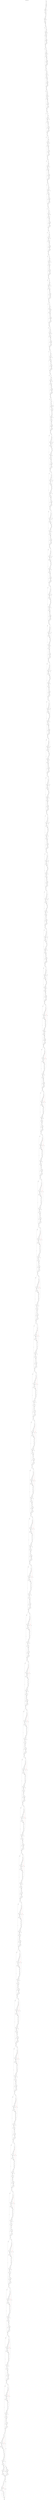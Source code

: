 digraph finite_state_machine {
    label = "mozjpeg.wasm - function 207"
    labelloc =  t
    labelfontsize = 16
    labelfontcolor = black
    labelfontname = "Helvetica"
    node [shape = doublecircle]; 0 E ;
    node [shape = circle];
    0 -> 1[label="block"];
    1 -> 2[label="block"];
    2 -> 3[label="if"];
    2 -> 5[label="else"];
    3 -> 6[label="br"];
    5 -> 6[label="end"];
    6 -> 7[label="~br_if"];
    6 -> 12[label="br_if"];
    7 -> 8[label="if"];
    7 -> 9[label="else"];
    8 -> 10[label="end"];
    9 -> 10[label="end"];
    10 -> 11[label="~br_if"];
    10 -> 12[label="br_if"];
    11 -> 12[label="end"];
    12 -> 13[label="block"];
    13 -> 14[label="~br_if"];
    13 -> 21[label="br_if"];
    14 -> 15[label="if"];
    14 -> 16[label="else"];
    15 -> 17[label="end"];
    16 -> 17[label="end"];
    17 -> 18[label="if"];
    17 -> 20[label="else"];
    18 -> 21[label="br"];
    20 -> 21[label="end"];
    21 -> 22[label="block"];
    22 -> 23[label="if"];
    22 -> 25[label="else"];
    23 -> 42[label="br"];
    25 -> 26[label="block"];
    26 -> 27[label="~br_if"];
    26 -> 34[label="br_if"];
    27 -> 28[label="if"];
    27 -> 29[label="else"];
    28 -> 30[label="end"];
    29 -> 30[label="end"];
    30 -> 31[label="if"];
    30 -> 33[label="else"];
    31 -> 34[label="br"];
    33 -> 34[label="end"];
    34 -> 35[label="~br_if"];
    34 -> 42[label="br_if"];
    35 -> 36[label="if"];
    35 -> 37[label="else"];
    36 -> 38[label="end"];
    37 -> 38[label="end"];
    38 -> 39[label="if"];
    38 -> 41[label="else"];
    39 -> 42[label="br"];
    41 -> 42[label="end"];
    42 -> 43[label="block"];
    43 -> 44[label="if"];
    43 -> 46[label="else"];
    44 -> 63[label="br"];
    46 -> 47[label="block"];
    47 -> 48[label="~br_if"];
    47 -> 55[label="br_if"];
    48 -> 49[label="if"];
    48 -> 50[label="else"];
    49 -> 51[label="end"];
    50 -> 51[label="end"];
    51 -> 52[label="if"];
    51 -> 54[label="else"];
    52 -> 55[label="br"];
    54 -> 55[label="end"];
    55 -> 56[label="~br_if"];
    55 -> 63[label="br_if"];
    56 -> 57[label="if"];
    56 -> 58[label="else"];
    57 -> 59[label="end"];
    58 -> 59[label="end"];
    59 -> 60[label="if"];
    59 -> 62[label="else"];
    60 -> 63[label="br"];
    62 -> 63[label="end"];
    63 -> 64[label="block"];
    64 -> 65[label="if"];
    64 -> 67[label="else"];
    65 -> 84[label="br"];
    67 -> 68[label="block"];
    68 -> 69[label="~br_if"];
    68 -> 76[label="br_if"];
    69 -> 70[label="if"];
    69 -> 71[label="else"];
    70 -> 72[label="end"];
    71 -> 72[label="end"];
    72 -> 73[label="if"];
    72 -> 75[label="else"];
    73 -> 76[label="br"];
    75 -> 76[label="end"];
    76 -> 77[label="~br_if"];
    76 -> 84[label="br_if"];
    77 -> 78[label="if"];
    77 -> 79[label="else"];
    78 -> 80[label="end"];
    79 -> 80[label="end"];
    80 -> 81[label="if"];
    80 -> 83[label="else"];
    81 -> 84[label="br"];
    83 -> 84[label="end"];
    84 -> 85[label="block"];
    85 -> 86[label="if"];
    85 -> 88[label="else"];
    86 -> 105[label="br"];
    88 -> 89[label="block"];
    89 -> 90[label="~br_if"];
    89 -> 97[label="br_if"];
    90 -> 91[label="if"];
    90 -> 92[label="else"];
    91 -> 93[label="end"];
    92 -> 93[label="end"];
    93 -> 94[label="if"];
    93 -> 96[label="else"];
    94 -> 97[label="br"];
    96 -> 97[label="end"];
    97 -> 98[label="~br_if"];
    97 -> 105[label="br_if"];
    98 -> 99[label="if"];
    98 -> 100[label="else"];
    99 -> 101[label="end"];
    100 -> 101[label="end"];
    101 -> 102[label="if"];
    101 -> 104[label="else"];
    102 -> 105[label="br"];
    104 -> 105[label="end"];
    105 -> 106[label="block"];
    106 -> 107[label="if"];
    106 -> 109[label="else"];
    107 -> 126[label="br"];
    109 -> 110[label="block"];
    110 -> 111[label="~br_if"];
    110 -> 118[label="br_if"];
    111 -> 112[label="if"];
    111 -> 113[label="else"];
    112 -> 114[label="end"];
    113 -> 114[label="end"];
    114 -> 115[label="if"];
    114 -> 117[label="else"];
    115 -> 118[label="br"];
    117 -> 118[label="end"];
    118 -> 119[label="~br_if"];
    118 -> 126[label="br_if"];
    119 -> 120[label="if"];
    119 -> 121[label="else"];
    120 -> 122[label="end"];
    121 -> 122[label="end"];
    122 -> 123[label="if"];
    122 -> 125[label="else"];
    123 -> 126[label="br"];
    125 -> 126[label="end"];
    126 -> 127[label="block"];
    127 -> 128[label="if"];
    127 -> 130[label="else"];
    128 -> 147[label="br"];
    130 -> 131[label="block"];
    131 -> 132[label="~br_if"];
    131 -> 139[label="br_if"];
    132 -> 133[label="if"];
    132 -> 134[label="else"];
    133 -> 135[label="end"];
    134 -> 135[label="end"];
    135 -> 136[label="if"];
    135 -> 138[label="else"];
    136 -> 139[label="br"];
    138 -> 139[label="end"];
    139 -> 140[label="~br_if"];
    139 -> 147[label="br_if"];
    140 -> 141[label="if"];
    140 -> 142[label="else"];
    141 -> 143[label="end"];
    142 -> 143[label="end"];
    143 -> 144[label="if"];
    143 -> 146[label="else"];
    144 -> 147[label="br"];
    146 -> 147[label="end"];
    147 -> 148[label="block"];
    148 -> 149[label="if"];
    148 -> 151[label="else"];
    149 -> 168[label="br"];
    151 -> 152[label="block"];
    152 -> 153[label="~br_if"];
    152 -> 160[label="br_if"];
    153 -> 154[label="if"];
    153 -> 155[label="else"];
    154 -> 156[label="end"];
    155 -> 156[label="end"];
    156 -> 157[label="if"];
    156 -> 159[label="else"];
    157 -> 160[label="br"];
    159 -> 160[label="end"];
    160 -> 161[label="~br_if"];
    160 -> 168[label="br_if"];
    161 -> 162[label="if"];
    161 -> 163[label="else"];
    162 -> 164[label="end"];
    163 -> 164[label="end"];
    164 -> 165[label="if"];
    164 -> 167[label="else"];
    165 -> 168[label="br"];
    167 -> 168[label="end"];
    168 -> 169[label="block"];
    169 -> 170[label="if"];
    169 -> 172[label="else"];
    170 -> 189[label="br"];
    172 -> 173[label="block"];
    173 -> 174[label="~br_if"];
    173 -> 181[label="br_if"];
    174 -> 175[label="if"];
    174 -> 176[label="else"];
    175 -> 177[label="end"];
    176 -> 177[label="end"];
    177 -> 178[label="if"];
    177 -> 180[label="else"];
    178 -> 181[label="br"];
    180 -> 181[label="end"];
    181 -> 182[label="~br_if"];
    181 -> 189[label="br_if"];
    182 -> 183[label="if"];
    182 -> 184[label="else"];
    183 -> 185[label="end"];
    184 -> 185[label="end"];
    185 -> 186[label="if"];
    185 -> 188[label="else"];
    186 -> 189[label="br"];
    188 -> 189[label="end"];
    189 -> 190[label="block"];
    190 -> 191[label="if"];
    190 -> 193[label="else"];
    191 -> 210[label="br"];
    193 -> 194[label="block"];
    194 -> 195[label="~br_if"];
    194 -> 202[label="br_if"];
    195 -> 196[label="if"];
    195 -> 197[label="else"];
    196 -> 198[label="end"];
    197 -> 198[label="end"];
    198 -> 199[label="if"];
    198 -> 201[label="else"];
    199 -> 202[label="br"];
    201 -> 202[label="end"];
    202 -> 203[label="~br_if"];
    202 -> 210[label="br_if"];
    203 -> 204[label="if"];
    203 -> 205[label="else"];
    204 -> 206[label="end"];
    205 -> 206[label="end"];
    206 -> 207[label="if"];
    206 -> 209[label="else"];
    207 -> 210[label="br"];
    209 -> 210[label="end"];
    210 -> 211[label="block"];
    211 -> 212[label="if"];
    211 -> 214[label="else"];
    212 -> 231[label="br"];
    214 -> 215[label="block"];
    215 -> 216[label="~br_if"];
    215 -> 223[label="br_if"];
    216 -> 217[label="if"];
    216 -> 218[label="else"];
    217 -> 219[label="end"];
    218 -> 219[label="end"];
    219 -> 220[label="if"];
    219 -> 222[label="else"];
    220 -> 223[label="br"];
    222 -> 223[label="end"];
    223 -> 224[label="~br_if"];
    223 -> 231[label="br_if"];
    224 -> 225[label="if"];
    224 -> 226[label="else"];
    225 -> 227[label="end"];
    226 -> 227[label="end"];
    227 -> 228[label="if"];
    227 -> 230[label="else"];
    228 -> 231[label="br"];
    230 -> 231[label="end"];
    231 -> 232[label="block"];
    232 -> 233[label="if"];
    232 -> 235[label="else"];
    233 -> 252[label="br"];
    235 -> 236[label="block"];
    236 -> 237[label="~br_if"];
    236 -> 244[label="br_if"];
    237 -> 238[label="if"];
    237 -> 239[label="else"];
    238 -> 240[label="end"];
    239 -> 240[label="end"];
    240 -> 241[label="if"];
    240 -> 243[label="else"];
    241 -> 244[label="br"];
    243 -> 244[label="end"];
    244 -> 245[label="~br_if"];
    244 -> 252[label="br_if"];
    245 -> 246[label="if"];
    245 -> 247[label="else"];
    246 -> 248[label="end"];
    247 -> 248[label="end"];
    248 -> 249[label="if"];
    248 -> 251[label="else"];
    249 -> 252[label="br"];
    251 -> 252[label="end"];
    252 -> 253[label="block"];
    253 -> 254[label="if"];
    253 -> 256[label="else"];
    254 -> 273[label="br"];
    256 -> 257[label="block"];
    257 -> 258[label="~br_if"];
    257 -> 265[label="br_if"];
    258 -> 259[label="if"];
    258 -> 260[label="else"];
    259 -> 261[label="end"];
    260 -> 261[label="end"];
    261 -> 262[label="if"];
    261 -> 264[label="else"];
    262 -> 265[label="br"];
    264 -> 265[label="end"];
    265 -> 266[label="~br_if"];
    265 -> 273[label="br_if"];
    266 -> 267[label="if"];
    266 -> 268[label="else"];
    267 -> 269[label="end"];
    268 -> 269[label="end"];
    269 -> 270[label="if"];
    269 -> 272[label="else"];
    270 -> 273[label="br"];
    272 -> 273[label="end"];
    273 -> 274[label="block"];
    274 -> 275[label="if"];
    274 -> 277[label="else"];
    275 -> 294[label="br"];
    277 -> 278[label="block"];
    278 -> 279[label="~br_if"];
    278 -> 286[label="br_if"];
    279 -> 280[label="if"];
    279 -> 281[label="else"];
    280 -> 282[label="end"];
    281 -> 282[label="end"];
    282 -> 283[label="if"];
    282 -> 285[label="else"];
    283 -> 286[label="br"];
    285 -> 286[label="end"];
    286 -> 287[label="~br_if"];
    286 -> 294[label="br_if"];
    287 -> 288[label="if"];
    287 -> 289[label="else"];
    288 -> 290[label="end"];
    289 -> 290[label="end"];
    290 -> 291[label="if"];
    290 -> 293[label="else"];
    291 -> 294[label="br"];
    293 -> 294[label="end"];
    294 -> 295[label="block"];
    295 -> 296[label="if"];
    295 -> 298[label="else"];
    296 -> 315[label="br"];
    298 -> 299[label="block"];
    299 -> 300[label="~br_if"];
    299 -> 307[label="br_if"];
    300 -> 301[label="if"];
    300 -> 302[label="else"];
    301 -> 303[label="end"];
    302 -> 303[label="end"];
    303 -> 304[label="if"];
    303 -> 306[label="else"];
    304 -> 307[label="br"];
    306 -> 307[label="end"];
    307 -> 308[label="~br_if"];
    307 -> 315[label="br_if"];
    308 -> 309[label="if"];
    308 -> 310[label="else"];
    309 -> 311[label="end"];
    310 -> 311[label="end"];
    311 -> 312[label="if"];
    311 -> 314[label="else"];
    312 -> 315[label="br"];
    314 -> 315[label="end"];
    315 -> 316[label="block"];
    316 -> 317[label="if"];
    316 -> 319[label="else"];
    317 -> 336[label="br"];
    319 -> 320[label="block"];
    320 -> 321[label="~br_if"];
    320 -> 328[label="br_if"];
    321 -> 322[label="if"];
    321 -> 323[label="else"];
    322 -> 324[label="end"];
    323 -> 324[label="end"];
    324 -> 325[label="if"];
    324 -> 327[label="else"];
    325 -> 328[label="br"];
    327 -> 328[label="end"];
    328 -> 329[label="~br_if"];
    328 -> 336[label="br_if"];
    329 -> 330[label="if"];
    329 -> 331[label="else"];
    330 -> 332[label="end"];
    331 -> 332[label="end"];
    332 -> 333[label="if"];
    332 -> 335[label="else"];
    333 -> 336[label="br"];
    335 -> 336[label="end"];
    336 -> 337[label="block"];
    337 -> 338[label="if"];
    337 -> 340[label="else"];
    338 -> 357[label="br"];
    340 -> 341[label="block"];
    341 -> 342[label="~br_if"];
    341 -> 349[label="br_if"];
    342 -> 343[label="if"];
    342 -> 344[label="else"];
    343 -> 345[label="end"];
    344 -> 345[label="end"];
    345 -> 346[label="if"];
    345 -> 348[label="else"];
    346 -> 349[label="br"];
    348 -> 349[label="end"];
    349 -> 350[label="~br_if"];
    349 -> 357[label="br_if"];
    350 -> 351[label="if"];
    350 -> 352[label="else"];
    351 -> 353[label="end"];
    352 -> 353[label="end"];
    353 -> 354[label="if"];
    353 -> 356[label="else"];
    354 -> 357[label="br"];
    356 -> 357[label="end"];
    357 -> 358[label="block"];
    358 -> 359[label="if"];
    358 -> 361[label="else"];
    359 -> 388[label="br"];
    361 -> 362[label="block"];
    362 -> 363[label="~br_if"];
    362 -> 371[label="br_if"];
    363 -> 364[label="~br_if"];
    363 -> 371[label="br_if"];
    364 -> 365[label="if"];
    364 -> 366[label="else"];
    365 -> 367[label="end"];
    366 -> 367[label="end"];
    367 -> 368[label="if"];
    367 -> 370[label="else"];
    368 -> 371[label="br"];
    370 -> 371[label="end"];
    371 -> 372[label="block"];
    372 -> 373[label="~br_if"];
    372 -> 380[label="br_if"];
    373 -> 374[label="if"];
    373 -> 375[label="else"];
    374 -> 376[label="end"];
    375 -> 376[label="end"];
    376 -> 377[label="if"];
    376 -> 379[label="else"];
    377 -> 380[label="br"];
    379 -> 380[label="end"];
    380 -> 381[label="~br_if"];
    380 -> 388[label="br_if"];
    381 -> 382[label="if"];
    381 -> 383[label="else"];
    382 -> 384[label="end"];
    383 -> 384[label="end"];
    384 -> 385[label="if"];
    384 -> 387[label="else"];
    385 -> 388[label="br"];
    387 -> 388[label="end"];
    388 -> 389[label="block"];
    389 -> 390[label="if"];
    389 -> 392[label="else"];
    390 -> 420[label="br"];
    392 -> 393[label="if"];
    392 -> 403[label="else"];
    393 -> 394[label="block"];
    394 -> 395[label="~br_if"];
    394 -> 402[label="br_if"];
    395 -> 396[label="if"];
    395 -> 397[label="else"];
    396 -> 398[label="end"];
    397 -> 398[label="end"];
    398 -> 399[label="if"];
    398 -> 401[label="else"];
    399 -> 402[label="br"];
    401 -> 402[label="end"];
    402 -> 403[label="end"];
    403 -> 404[label="block"];
    404 -> 405[label="~br_if"];
    404 -> 412[label="br_if"];
    405 -> 406[label="if"];
    405 -> 407[label="else"];
    406 -> 408[label="end"];
    407 -> 408[label="end"];
    408 -> 409[label="if"];
    408 -> 411[label="else"];
    409 -> 412[label="br"];
    411 -> 412[label="end"];
    412 -> 413[label="~br_if"];
    412 -> 420[label="br_if"];
    413 -> 414[label="if"];
    413 -> 415[label="else"];
    414 -> 416[label="end"];
    415 -> 416[label="end"];
    416 -> 417[label="if"];
    416 -> 419[label="else"];
    417 -> 420[label="br"];
    419 -> 420[label="end"];
    420 -> 421[label="block"];
    421 -> 422[label="if"];
    421 -> 424[label="else"];
    422 -> 452[label="br"];
    424 -> 425[label="if"];
    424 -> 435[label="else"];
    425 -> 426[label="block"];
    426 -> 427[label="~br_if"];
    426 -> 434[label="br_if"];
    427 -> 428[label="if"];
    427 -> 429[label="else"];
    428 -> 430[label="end"];
    429 -> 430[label="end"];
    430 -> 431[label="if"];
    430 -> 433[label="else"];
    431 -> 434[label="br"];
    433 -> 434[label="end"];
    434 -> 435[label="end"];
    435 -> 436[label="block"];
    436 -> 437[label="~br_if"];
    436 -> 444[label="br_if"];
    437 -> 438[label="if"];
    437 -> 439[label="else"];
    438 -> 440[label="end"];
    439 -> 440[label="end"];
    440 -> 441[label="if"];
    440 -> 443[label="else"];
    441 -> 444[label="br"];
    443 -> 444[label="end"];
    444 -> 445[label="~br_if"];
    444 -> 452[label="br_if"];
    445 -> 446[label="if"];
    445 -> 447[label="else"];
    446 -> 448[label="end"];
    447 -> 448[label="end"];
    448 -> 449[label="if"];
    448 -> 451[label="else"];
    449 -> 452[label="br"];
    451 -> 452[label="end"];
    452 -> 453[label="block"];
    453 -> 454[label="if"];
    453 -> 456[label="else"];
    454 -> 484[label="br"];
    456 -> 457[label="if"];
    456 -> 467[label="else"];
    457 -> 458[label="block"];
    458 -> 459[label="~br_if"];
    458 -> 466[label="br_if"];
    459 -> 460[label="if"];
    459 -> 461[label="else"];
    460 -> 462[label="end"];
    461 -> 462[label="end"];
    462 -> 463[label="if"];
    462 -> 465[label="else"];
    463 -> 466[label="br"];
    465 -> 466[label="end"];
    466 -> 467[label="end"];
    467 -> 468[label="block"];
    468 -> 469[label="~br_if"];
    468 -> 476[label="br_if"];
    469 -> 470[label="if"];
    469 -> 471[label="else"];
    470 -> 472[label="end"];
    471 -> 472[label="end"];
    472 -> 473[label="if"];
    472 -> 475[label="else"];
    473 -> 476[label="br"];
    475 -> 476[label="end"];
    476 -> 477[label="~br_if"];
    476 -> 484[label="br_if"];
    477 -> 478[label="if"];
    477 -> 479[label="else"];
    478 -> 480[label="end"];
    479 -> 480[label="end"];
    480 -> 481[label="if"];
    480 -> 483[label="else"];
    481 -> 484[label="br"];
    483 -> 484[label="end"];
    484 -> 485[label="block"];
    485 -> 486[label="if"];
    485 -> 488[label="else"];
    486 -> 516[label="br"];
    488 -> 489[label="if"];
    488 -> 499[label="else"];
    489 -> 490[label="block"];
    490 -> 491[label="~br_if"];
    490 -> 498[label="br_if"];
    491 -> 492[label="if"];
    491 -> 493[label="else"];
    492 -> 494[label="end"];
    493 -> 494[label="end"];
    494 -> 495[label="if"];
    494 -> 497[label="else"];
    495 -> 498[label="br"];
    497 -> 498[label="end"];
    498 -> 499[label="end"];
    499 -> 500[label="block"];
    500 -> 501[label="~br_if"];
    500 -> 508[label="br_if"];
    501 -> 502[label="if"];
    501 -> 503[label="else"];
    502 -> 504[label="end"];
    503 -> 504[label="end"];
    504 -> 505[label="if"];
    504 -> 507[label="else"];
    505 -> 508[label="br"];
    507 -> 508[label="end"];
    508 -> 509[label="~br_if"];
    508 -> 516[label="br_if"];
    509 -> 510[label="if"];
    509 -> 511[label="else"];
    510 -> 512[label="end"];
    511 -> 512[label="end"];
    512 -> 513[label="if"];
    512 -> 515[label="else"];
    513 -> 516[label="br"];
    515 -> 516[label="end"];
    516 -> 517[label="block"];
    517 -> 518[label="if"];
    517 -> 520[label="else"];
    518 -> 548[label="br"];
    520 -> 521[label="if"];
    520 -> 531[label="else"];
    521 -> 522[label="block"];
    522 -> 523[label="~br_if"];
    522 -> 530[label="br_if"];
    523 -> 524[label="if"];
    523 -> 525[label="else"];
    524 -> 526[label="end"];
    525 -> 526[label="end"];
    526 -> 527[label="if"];
    526 -> 529[label="else"];
    527 -> 530[label="br"];
    529 -> 530[label="end"];
    530 -> 531[label="end"];
    531 -> 532[label="block"];
    532 -> 533[label="~br_if"];
    532 -> 540[label="br_if"];
    533 -> 534[label="if"];
    533 -> 535[label="else"];
    534 -> 536[label="end"];
    535 -> 536[label="end"];
    536 -> 537[label="if"];
    536 -> 539[label="else"];
    537 -> 540[label="br"];
    539 -> 540[label="end"];
    540 -> 541[label="~br_if"];
    540 -> 548[label="br_if"];
    541 -> 542[label="if"];
    541 -> 543[label="else"];
    542 -> 544[label="end"];
    543 -> 544[label="end"];
    544 -> 545[label="if"];
    544 -> 547[label="else"];
    545 -> 548[label="br"];
    547 -> 548[label="end"];
    548 -> 549[label="block"];
    549 -> 550[label="if"];
    549 -> 552[label="else"];
    550 -> 580[label="br"];
    552 -> 553[label="if"];
    552 -> 563[label="else"];
    553 -> 554[label="block"];
    554 -> 555[label="~br_if"];
    554 -> 562[label="br_if"];
    555 -> 556[label="if"];
    555 -> 557[label="else"];
    556 -> 558[label="end"];
    557 -> 558[label="end"];
    558 -> 559[label="if"];
    558 -> 561[label="else"];
    559 -> 562[label="br"];
    561 -> 562[label="end"];
    562 -> 563[label="end"];
    563 -> 564[label="block"];
    564 -> 565[label="~br_if"];
    564 -> 572[label="br_if"];
    565 -> 566[label="if"];
    565 -> 567[label="else"];
    566 -> 568[label="end"];
    567 -> 568[label="end"];
    568 -> 569[label="if"];
    568 -> 571[label="else"];
    569 -> 572[label="br"];
    571 -> 572[label="end"];
    572 -> 573[label="~br_if"];
    572 -> 580[label="br_if"];
    573 -> 574[label="if"];
    573 -> 575[label="else"];
    574 -> 576[label="end"];
    575 -> 576[label="end"];
    576 -> 577[label="if"];
    576 -> 579[label="else"];
    577 -> 580[label="br"];
    579 -> 580[label="end"];
    580 -> 581[label="block"];
    581 -> 582[label="if"];
    581 -> 584[label="else"];
    582 -> 612[label="br"];
    584 -> 585[label="if"];
    584 -> 595[label="else"];
    585 -> 586[label="block"];
    586 -> 587[label="~br_if"];
    586 -> 594[label="br_if"];
    587 -> 588[label="if"];
    587 -> 589[label="else"];
    588 -> 590[label="end"];
    589 -> 590[label="end"];
    590 -> 591[label="if"];
    590 -> 593[label="else"];
    591 -> 594[label="br"];
    593 -> 594[label="end"];
    594 -> 595[label="end"];
    595 -> 596[label="block"];
    596 -> 597[label="~br_if"];
    596 -> 604[label="br_if"];
    597 -> 598[label="if"];
    597 -> 599[label="else"];
    598 -> 600[label="end"];
    599 -> 600[label="end"];
    600 -> 601[label="if"];
    600 -> 603[label="else"];
    601 -> 604[label="br"];
    603 -> 604[label="end"];
    604 -> 605[label="~br_if"];
    604 -> 612[label="br_if"];
    605 -> 606[label="if"];
    605 -> 607[label="else"];
    606 -> 608[label="end"];
    607 -> 608[label="end"];
    608 -> 609[label="if"];
    608 -> 611[label="else"];
    609 -> 612[label="br"];
    611 -> 612[label="end"];
    612 -> 613[label="block"];
    613 -> 614[label="if"];
    613 -> 616[label="else"];
    614 -> 644[label="br"];
    616 -> 617[label="if"];
    616 -> 627[label="else"];
    617 -> 618[label="block"];
    618 -> 619[label="~br_if"];
    618 -> 626[label="br_if"];
    619 -> 620[label="if"];
    619 -> 621[label="else"];
    620 -> 622[label="end"];
    621 -> 622[label="end"];
    622 -> 623[label="if"];
    622 -> 625[label="else"];
    623 -> 626[label="br"];
    625 -> 626[label="end"];
    626 -> 627[label="end"];
    627 -> 628[label="block"];
    628 -> 629[label="~br_if"];
    628 -> 636[label="br_if"];
    629 -> 630[label="if"];
    629 -> 631[label="else"];
    630 -> 632[label="end"];
    631 -> 632[label="end"];
    632 -> 633[label="if"];
    632 -> 635[label="else"];
    633 -> 636[label="br"];
    635 -> 636[label="end"];
    636 -> 637[label="~br_if"];
    636 -> 644[label="br_if"];
    637 -> 638[label="if"];
    637 -> 639[label="else"];
    638 -> 640[label="end"];
    639 -> 640[label="end"];
    640 -> 641[label="if"];
    640 -> 643[label="else"];
    641 -> 644[label="br"];
    643 -> 644[label="end"];
    644 -> 645[label="block"];
    645 -> 646[label="if"];
    645 -> 648[label="else"];
    646 -> 676[label="br"];
    648 -> 649[label="if"];
    648 -> 659[label="else"];
    649 -> 650[label="block"];
    650 -> 651[label="~br_if"];
    650 -> 658[label="br_if"];
    651 -> 652[label="if"];
    651 -> 653[label="else"];
    652 -> 654[label="end"];
    653 -> 654[label="end"];
    654 -> 655[label="if"];
    654 -> 657[label="else"];
    655 -> 658[label="br"];
    657 -> 658[label="end"];
    658 -> 659[label="end"];
    659 -> 660[label="block"];
    660 -> 661[label="~br_if"];
    660 -> 668[label="br_if"];
    661 -> 662[label="if"];
    661 -> 663[label="else"];
    662 -> 664[label="end"];
    663 -> 664[label="end"];
    664 -> 665[label="if"];
    664 -> 667[label="else"];
    665 -> 668[label="br"];
    667 -> 668[label="end"];
    668 -> 669[label="~br_if"];
    668 -> 676[label="br_if"];
    669 -> 670[label="if"];
    669 -> 671[label="else"];
    670 -> 672[label="end"];
    671 -> 672[label="end"];
    672 -> 673[label="if"];
    672 -> 675[label="else"];
    673 -> 676[label="br"];
    675 -> 676[label="end"];
    676 -> 677[label="block"];
    677 -> 678[label="if"];
    677 -> 680[label="else"];
    678 -> 708[label="br"];
    680 -> 681[label="if"];
    680 -> 691[label="else"];
    681 -> 682[label="block"];
    682 -> 683[label="~br_if"];
    682 -> 690[label="br_if"];
    683 -> 684[label="if"];
    683 -> 685[label="else"];
    684 -> 686[label="end"];
    685 -> 686[label="end"];
    686 -> 687[label="if"];
    686 -> 689[label="else"];
    687 -> 690[label="br"];
    689 -> 690[label="end"];
    690 -> 691[label="end"];
    691 -> 692[label="block"];
    692 -> 693[label="~br_if"];
    692 -> 700[label="br_if"];
    693 -> 694[label="if"];
    693 -> 695[label="else"];
    694 -> 696[label="end"];
    695 -> 696[label="end"];
    696 -> 697[label="if"];
    696 -> 699[label="else"];
    697 -> 700[label="br"];
    699 -> 700[label="end"];
    700 -> 701[label="~br_if"];
    700 -> 708[label="br_if"];
    701 -> 702[label="if"];
    701 -> 703[label="else"];
    702 -> 704[label="end"];
    703 -> 704[label="end"];
    704 -> 705[label="if"];
    704 -> 707[label="else"];
    705 -> 708[label="br"];
    707 -> 708[label="end"];
    708 -> 709[label="block"];
    709 -> 710[label="if"];
    709 -> 712[label="else"];
    710 -> 740[label="br"];
    712 -> 713[label="if"];
    712 -> 723[label="else"];
    713 -> 714[label="block"];
    714 -> 715[label="~br_if"];
    714 -> 722[label="br_if"];
    715 -> 716[label="if"];
    715 -> 717[label="else"];
    716 -> 718[label="end"];
    717 -> 718[label="end"];
    718 -> 719[label="if"];
    718 -> 721[label="else"];
    719 -> 722[label="br"];
    721 -> 722[label="end"];
    722 -> 723[label="end"];
    723 -> 724[label="block"];
    724 -> 725[label="~br_if"];
    724 -> 732[label="br_if"];
    725 -> 726[label="if"];
    725 -> 727[label="else"];
    726 -> 728[label="end"];
    727 -> 728[label="end"];
    728 -> 729[label="if"];
    728 -> 731[label="else"];
    729 -> 732[label="br"];
    731 -> 732[label="end"];
    732 -> 733[label="~br_if"];
    732 -> 740[label="br_if"];
    733 -> 734[label="if"];
    733 -> 735[label="else"];
    734 -> 736[label="end"];
    735 -> 736[label="end"];
    736 -> 737[label="if"];
    736 -> 739[label="else"];
    737 -> 740[label="br"];
    739 -> 740[label="end"];
    740 -> 741[label="block"];
    741 -> 742[label="if"];
    741 -> 744[label="else"];
    742 -> 772[label="br"];
    744 -> 745[label="if"];
    744 -> 755[label="else"];
    745 -> 746[label="block"];
    746 -> 747[label="~br_if"];
    746 -> 754[label="br_if"];
    747 -> 748[label="if"];
    747 -> 749[label="else"];
    748 -> 750[label="end"];
    749 -> 750[label="end"];
    750 -> 751[label="if"];
    750 -> 753[label="else"];
    751 -> 754[label="br"];
    753 -> 754[label="end"];
    754 -> 755[label="end"];
    755 -> 756[label="block"];
    756 -> 757[label="~br_if"];
    756 -> 764[label="br_if"];
    757 -> 758[label="if"];
    757 -> 759[label="else"];
    758 -> 760[label="end"];
    759 -> 760[label="end"];
    760 -> 761[label="if"];
    760 -> 763[label="else"];
    761 -> 764[label="br"];
    763 -> 764[label="end"];
    764 -> 765[label="~br_if"];
    764 -> 772[label="br_if"];
    765 -> 766[label="if"];
    765 -> 767[label="else"];
    766 -> 768[label="end"];
    767 -> 768[label="end"];
    768 -> 769[label="if"];
    768 -> 771[label="else"];
    769 -> 772[label="br"];
    771 -> 772[label="end"];
    772 -> 773[label="block"];
    773 -> 774[label="if"];
    773 -> 776[label="else"];
    774 -> 804[label="br"];
    776 -> 777[label="if"];
    776 -> 787[label="else"];
    777 -> 778[label="block"];
    778 -> 779[label="~br_if"];
    778 -> 786[label="br_if"];
    779 -> 780[label="if"];
    779 -> 781[label="else"];
    780 -> 782[label="end"];
    781 -> 782[label="end"];
    782 -> 783[label="if"];
    782 -> 785[label="else"];
    783 -> 786[label="br"];
    785 -> 786[label="end"];
    786 -> 787[label="end"];
    787 -> 788[label="block"];
    788 -> 789[label="~br_if"];
    788 -> 796[label="br_if"];
    789 -> 790[label="if"];
    789 -> 791[label="else"];
    790 -> 792[label="end"];
    791 -> 792[label="end"];
    792 -> 793[label="if"];
    792 -> 795[label="else"];
    793 -> 796[label="br"];
    795 -> 796[label="end"];
    796 -> 797[label="~br_if"];
    796 -> 804[label="br_if"];
    797 -> 798[label="if"];
    797 -> 799[label="else"];
    798 -> 800[label="end"];
    799 -> 800[label="end"];
    800 -> 801[label="if"];
    800 -> 803[label="else"];
    801 -> 804[label="br"];
    803 -> 804[label="end"];
    804 -> 805[label="block"];
    805 -> 806[label="if"];
    805 -> 808[label="else"];
    806 -> 836[label="br"];
    808 -> 809[label="if"];
    808 -> 819[label="else"];
    809 -> 810[label="block"];
    810 -> 811[label="~br_if"];
    810 -> 818[label="br_if"];
    811 -> 812[label="if"];
    811 -> 813[label="else"];
    812 -> 814[label="end"];
    813 -> 814[label="end"];
    814 -> 815[label="if"];
    814 -> 817[label="else"];
    815 -> 818[label="br"];
    817 -> 818[label="end"];
    818 -> 819[label="end"];
    819 -> 820[label="block"];
    820 -> 821[label="~br_if"];
    820 -> 828[label="br_if"];
    821 -> 822[label="if"];
    821 -> 823[label="else"];
    822 -> 824[label="end"];
    823 -> 824[label="end"];
    824 -> 825[label="if"];
    824 -> 827[label="else"];
    825 -> 828[label="br"];
    827 -> 828[label="end"];
    828 -> 829[label="~br_if"];
    828 -> 836[label="br_if"];
    829 -> 830[label="if"];
    829 -> 831[label="else"];
    830 -> 832[label="end"];
    831 -> 832[label="end"];
    832 -> 833[label="if"];
    832 -> 835[label="else"];
    833 -> 836[label="br"];
    835 -> 836[label="end"];
    836 -> 837[label="block"];
    837 -> 838[label="if"];
    837 -> 840[label="else"];
    838 -> 868[label="br"];
    840 -> 841[label="if"];
    840 -> 851[label="else"];
    841 -> 842[label="block"];
    842 -> 843[label="~br_if"];
    842 -> 850[label="br_if"];
    843 -> 844[label="if"];
    843 -> 845[label="else"];
    844 -> 846[label="end"];
    845 -> 846[label="end"];
    846 -> 847[label="if"];
    846 -> 849[label="else"];
    847 -> 850[label="br"];
    849 -> 850[label="end"];
    850 -> 851[label="end"];
    851 -> 852[label="block"];
    852 -> 853[label="~br_if"];
    852 -> 860[label="br_if"];
    853 -> 854[label="if"];
    853 -> 855[label="else"];
    854 -> 856[label="end"];
    855 -> 856[label="end"];
    856 -> 857[label="if"];
    856 -> 859[label="else"];
    857 -> 860[label="br"];
    859 -> 860[label="end"];
    860 -> 861[label="~br_if"];
    860 -> 868[label="br_if"];
    861 -> 862[label="if"];
    861 -> 863[label="else"];
    862 -> 864[label="end"];
    863 -> 864[label="end"];
    864 -> 865[label="if"];
    864 -> 867[label="else"];
    865 -> 868[label="br"];
    867 -> 868[label="end"];
    868 -> 869[label="block"];
    869 -> 870[label="if"];
    869 -> 872[label="else"];
    870 -> 903[label="br"];
    872 -> 873[label="if"];
    872 -> 886[label="else"];
    873 -> 874[label="loop"];
    874 -> 875[label="block"];
    875 -> 876[label="~br_if"];
    875 -> 883[label="br_if"];
    876 -> 877[label="if"];
    876 -> 878[label="else"];
    877 -> 879[label="end"];
    878 -> 879[label="end"];
    879 -> 880[label="if"];
    879 -> 882[label="else"];
    880 -> 883[label="br"];
    882 -> 883[label="end"];
    883 -> 884[label="~br_if"];
    883 -> 874[color="red" fontcolor="red" label="br_if"];
    884 -> 885[label="end"];
    885 -> 886[label="end"];
    886 -> 887[label="block"];
    887 -> 888[label="~br_if"];
    887 -> 895[label="br_if"];
    888 -> 889[label="if"];
    888 -> 890[label="else"];
    889 -> 891[label="end"];
    890 -> 891[label="end"];
    891 -> 892[label="if"];
    891 -> 894[label="else"];
    892 -> 895[label="br"];
    894 -> 895[label="end"];
    895 -> 896[label="~br_if"];
    895 -> 903[label="br_if"];
    896 -> 897[label="if"];
    896 -> 898[label="else"];
    897 -> 899[label="end"];
    898 -> 899[label="end"];
    899 -> 900[label="if"];
    899 -> 902[label="else"];
    900 -> 903[label="br"];
    902 -> 903[label="end"];
    903 -> 904[label="block"];
    904 -> 905[label="if"];
    904 -> 907[label="else"];
    905 -> 938[label="br"];
    907 -> 908[label="if"];
    907 -> 921[label="else"];
    908 -> 909[label="loop"];
    909 -> 910[label="block"];
    910 -> 911[label="~br_if"];
    910 -> 918[label="br_if"];
    911 -> 912[label="if"];
    911 -> 913[label="else"];
    912 -> 914[label="end"];
    913 -> 914[label="end"];
    914 -> 915[label="if"];
    914 -> 917[label="else"];
    915 -> 918[label="br"];
    917 -> 918[label="end"];
    918 -> 919[label="~br_if"];
    918 -> 909[color="red" fontcolor="red" label="br_if"];
    919 -> 920[label="end"];
    920 -> 921[label="end"];
    921 -> 922[label="block"];
    922 -> 923[label="~br_if"];
    922 -> 930[label="br_if"];
    923 -> 924[label="if"];
    923 -> 925[label="else"];
    924 -> 926[label="end"];
    925 -> 926[label="end"];
    926 -> 927[label="if"];
    926 -> 929[label="else"];
    927 -> 930[label="br"];
    929 -> 930[label="end"];
    930 -> 931[label="~br_if"];
    930 -> 938[label="br_if"];
    931 -> 932[label="if"];
    931 -> 933[label="else"];
    932 -> 934[label="end"];
    933 -> 934[label="end"];
    934 -> 935[label="if"];
    934 -> 937[label="else"];
    935 -> 938[label="br"];
    937 -> 938[label="end"];
    938 -> 939[label="block"];
    939 -> 940[label="if"];
    939 -> 942[label="else"];
    940 -> 973[label="br"];
    942 -> 943[label="if"];
    942 -> 956[label="else"];
    943 -> 944[label="loop"];
    944 -> 945[label="block"];
    945 -> 946[label="~br_if"];
    945 -> 953[label="br_if"];
    946 -> 947[label="if"];
    946 -> 948[label="else"];
    947 -> 949[label="end"];
    948 -> 949[label="end"];
    949 -> 950[label="if"];
    949 -> 952[label="else"];
    950 -> 953[label="br"];
    952 -> 953[label="end"];
    953 -> 954[label="~br_if"];
    953 -> 944[color="red" fontcolor="red" label="br_if"];
    954 -> 955[label="end"];
    955 -> 956[label="end"];
    956 -> 957[label="block"];
    957 -> 958[label="~br_if"];
    957 -> 965[label="br_if"];
    958 -> 959[label="if"];
    958 -> 960[label="else"];
    959 -> 961[label="end"];
    960 -> 961[label="end"];
    961 -> 962[label="if"];
    961 -> 964[label="else"];
    962 -> 965[label="br"];
    964 -> 965[label="end"];
    965 -> 966[label="~br_if"];
    965 -> 973[label="br_if"];
    966 -> 967[label="if"];
    966 -> 968[label="else"];
    967 -> 969[label="end"];
    968 -> 969[label="end"];
    969 -> 970[label="if"];
    969 -> 972[label="else"];
    970 -> 973[label="br"];
    972 -> 973[label="end"];
    973 -> 974[label="block"];
    974 -> 975[label="if"];
    974 -> 977[label="else"];
    975 -> 1008[label="br"];
    977 -> 978[label="if"];
    977 -> 991[label="else"];
    978 -> 979[label="loop"];
    979 -> 980[label="block"];
    980 -> 981[label="~br_if"];
    980 -> 988[label="br_if"];
    981 -> 982[label="if"];
    981 -> 983[label="else"];
    982 -> 984[label="end"];
    983 -> 984[label="end"];
    984 -> 985[label="if"];
    984 -> 987[label="else"];
    985 -> 988[label="br"];
    987 -> 988[label="end"];
    988 -> 989[label="~br_if"];
    988 -> 979[color="red" fontcolor="red" label="br_if"];
    989 -> 990[label="end"];
    990 -> 991[label="end"];
    991 -> 992[label="block"];
    992 -> 993[label="~br_if"];
    992 -> 1000[label="br_if"];
    993 -> 994[label="if"];
    993 -> 995[label="else"];
    994 -> 996[label="end"];
    995 -> 996[label="end"];
    996 -> 997[label="if"];
    996 -> 999[label="else"];
    997 -> 1000[label="br"];
    999 -> 1000[label="end"];
    1000 -> 1001[label="~br_if"];
    1000 -> 1008[label="br_if"];
    1001 -> 1002[label="if"];
    1001 -> 1003[label="else"];
    1002 -> 1004[label="end"];
    1003 -> 1004[label="end"];
    1004 -> 1005[label="if"];
    1004 -> 1007[label="else"];
    1005 -> 1008[label="br"];
    1007 -> 1008[label="end"];
    1008 -> 1009[label="block"];
    1009 -> 1010[label="if"];
    1009 -> 1012[label="else"];
    1010 -> 1043[label="br"];
    1012 -> 1013[label="if"];
    1012 -> 1026[label="else"];
    1013 -> 1014[label="loop"];
    1014 -> 1015[label="block"];
    1015 -> 1016[label="~br_if"];
    1015 -> 1023[label="br_if"];
    1016 -> 1017[label="if"];
    1016 -> 1018[label="else"];
    1017 -> 1019[label="end"];
    1018 -> 1019[label="end"];
    1019 -> 1020[label="if"];
    1019 -> 1022[label="else"];
    1020 -> 1023[label="br"];
    1022 -> 1023[label="end"];
    1023 -> 1024[label="~br_if"];
    1023 -> 1014[color="red" fontcolor="red" label="br_if"];
    1024 -> 1025[label="end"];
    1025 -> 1026[label="end"];
    1026 -> 1027[label="block"];
    1027 -> 1028[label="~br_if"];
    1027 -> 1035[label="br_if"];
    1028 -> 1029[label="if"];
    1028 -> 1030[label="else"];
    1029 -> 1031[label="end"];
    1030 -> 1031[label="end"];
    1031 -> 1032[label="if"];
    1031 -> 1034[label="else"];
    1032 -> 1035[label="br"];
    1034 -> 1035[label="end"];
    1035 -> 1036[label="~br_if"];
    1035 -> 1043[label="br_if"];
    1036 -> 1037[label="if"];
    1036 -> 1038[label="else"];
    1037 -> 1039[label="end"];
    1038 -> 1039[label="end"];
    1039 -> 1040[label="if"];
    1039 -> 1042[label="else"];
    1040 -> 1043[label="br"];
    1042 -> 1043[label="end"];
    1043 -> 1044[label="block"];
    1044 -> 1045[label="if"];
    1044 -> 1047[label="else"];
    1045 -> 1078[label="br"];
    1047 -> 1048[label="if"];
    1047 -> 1061[label="else"];
    1048 -> 1049[label="loop"];
    1049 -> 1050[label="block"];
    1050 -> 1051[label="~br_if"];
    1050 -> 1058[label="br_if"];
    1051 -> 1052[label="if"];
    1051 -> 1053[label="else"];
    1052 -> 1054[label="end"];
    1053 -> 1054[label="end"];
    1054 -> 1055[label="if"];
    1054 -> 1057[label="else"];
    1055 -> 1058[label="br"];
    1057 -> 1058[label="end"];
    1058 -> 1059[label="~br_if"];
    1058 -> 1049[color="red" fontcolor="red" label="br_if"];
    1059 -> 1060[label="end"];
    1060 -> 1061[label="end"];
    1061 -> 1062[label="block"];
    1062 -> 1063[label="~br_if"];
    1062 -> 1070[label="br_if"];
    1063 -> 1064[label="if"];
    1063 -> 1065[label="else"];
    1064 -> 1066[label="end"];
    1065 -> 1066[label="end"];
    1066 -> 1067[label="if"];
    1066 -> 1069[label="else"];
    1067 -> 1070[label="br"];
    1069 -> 1070[label="end"];
    1070 -> 1071[label="~br_if"];
    1070 -> 1078[label="br_if"];
    1071 -> 1072[label="if"];
    1071 -> 1073[label="else"];
    1072 -> 1074[label="end"];
    1073 -> 1074[label="end"];
    1074 -> 1075[label="if"];
    1074 -> 1077[label="else"];
    1075 -> 1078[label="br"];
    1077 -> 1078[label="end"];
    1078 -> 1079[label="block"];
    1079 -> 1080[label="if"];
    1079 -> 1082[label="else"];
    1080 -> 1113[label="br"];
    1082 -> 1083[label="if"];
    1082 -> 1096[label="else"];
    1083 -> 1084[label="loop"];
    1084 -> 1085[label="block"];
    1085 -> 1086[label="~br_if"];
    1085 -> 1093[label="br_if"];
    1086 -> 1087[label="if"];
    1086 -> 1088[label="else"];
    1087 -> 1089[label="end"];
    1088 -> 1089[label="end"];
    1089 -> 1090[label="if"];
    1089 -> 1092[label="else"];
    1090 -> 1093[label="br"];
    1092 -> 1093[label="end"];
    1093 -> 1094[label="~br_if"];
    1093 -> 1084[color="red" fontcolor="red" label="br_if"];
    1094 -> 1095[label="end"];
    1095 -> 1096[label="end"];
    1096 -> 1097[label="block"];
    1097 -> 1098[label="~br_if"];
    1097 -> 1105[label="br_if"];
    1098 -> 1099[label="if"];
    1098 -> 1100[label="else"];
    1099 -> 1101[label="end"];
    1100 -> 1101[label="end"];
    1101 -> 1102[label="if"];
    1101 -> 1104[label="else"];
    1102 -> 1105[label="br"];
    1104 -> 1105[label="end"];
    1105 -> 1106[label="~br_if"];
    1105 -> 1113[label="br_if"];
    1106 -> 1107[label="if"];
    1106 -> 1108[label="else"];
    1107 -> 1109[label="end"];
    1108 -> 1109[label="end"];
    1109 -> 1110[label="if"];
    1109 -> 1112[label="else"];
    1110 -> 1113[label="br"];
    1112 -> 1113[label="end"];
    1113 -> 1114[label="block"];
    1114 -> 1115[label="if"];
    1114 -> 1117[label="else"];
    1115 -> 1148[label="br"];
    1117 -> 1118[label="if"];
    1117 -> 1131[label="else"];
    1118 -> 1119[label="loop"];
    1119 -> 1120[label="block"];
    1120 -> 1121[label="~br_if"];
    1120 -> 1128[label="br_if"];
    1121 -> 1122[label="if"];
    1121 -> 1123[label="else"];
    1122 -> 1124[label="end"];
    1123 -> 1124[label="end"];
    1124 -> 1125[label="if"];
    1124 -> 1127[label="else"];
    1125 -> 1128[label="br"];
    1127 -> 1128[label="end"];
    1128 -> 1129[label="~br_if"];
    1128 -> 1119[color="red" fontcolor="red" label="br_if"];
    1129 -> 1130[label="end"];
    1130 -> 1131[label="end"];
    1131 -> 1132[label="block"];
    1132 -> 1133[label="~br_if"];
    1132 -> 1140[label="br_if"];
    1133 -> 1134[label="if"];
    1133 -> 1135[label="else"];
    1134 -> 1136[label="end"];
    1135 -> 1136[label="end"];
    1136 -> 1137[label="if"];
    1136 -> 1139[label="else"];
    1137 -> 1140[label="br"];
    1139 -> 1140[label="end"];
    1140 -> 1141[label="~br_if"];
    1140 -> 1148[label="br_if"];
    1141 -> 1142[label="if"];
    1141 -> 1143[label="else"];
    1142 -> 1144[label="end"];
    1143 -> 1144[label="end"];
    1144 -> 1145[label="if"];
    1144 -> 1147[label="else"];
    1145 -> 1148[label="br"];
    1147 -> 1148[label="end"];
    1148 -> 1149[label="block"];
    1149 -> 1150[label="if"];
    1149 -> 1152[label="else"];
    1150 -> 1183[label="br"];
    1152 -> 1153[label="if"];
    1152 -> 1166[label="else"];
    1153 -> 1154[label="loop"];
    1154 -> 1155[label="block"];
    1155 -> 1156[label="~br_if"];
    1155 -> 1163[label="br_if"];
    1156 -> 1157[label="if"];
    1156 -> 1158[label="else"];
    1157 -> 1159[label="end"];
    1158 -> 1159[label="end"];
    1159 -> 1160[label="if"];
    1159 -> 1162[label="else"];
    1160 -> 1163[label="br"];
    1162 -> 1163[label="end"];
    1163 -> 1164[label="~br_if"];
    1163 -> 1154[color="red" fontcolor="red" label="br_if"];
    1164 -> 1165[label="end"];
    1165 -> 1166[label="end"];
    1166 -> 1167[label="block"];
    1167 -> 1168[label="~br_if"];
    1167 -> 1175[label="br_if"];
    1168 -> 1169[label="if"];
    1168 -> 1170[label="else"];
    1169 -> 1171[label="end"];
    1170 -> 1171[label="end"];
    1171 -> 1172[label="if"];
    1171 -> 1174[label="else"];
    1172 -> 1175[label="br"];
    1174 -> 1175[label="end"];
    1175 -> 1176[label="~br_if"];
    1175 -> 1183[label="br_if"];
    1176 -> 1177[label="if"];
    1176 -> 1178[label="else"];
    1177 -> 1179[label="end"];
    1178 -> 1179[label="end"];
    1179 -> 1180[label="if"];
    1179 -> 1182[label="else"];
    1180 -> 1183[label="br"];
    1182 -> 1183[label="end"];
    1183 -> 1184[label="block"];
    1184 -> 1185[label="if"];
    1184 -> 1187[label="else"];
    1185 -> 1218[label="br"];
    1187 -> 1188[label="if"];
    1187 -> 1201[label="else"];
    1188 -> 1189[label="loop"];
    1189 -> 1190[label="block"];
    1190 -> 1191[label="~br_if"];
    1190 -> 1198[label="br_if"];
    1191 -> 1192[label="if"];
    1191 -> 1193[label="else"];
    1192 -> 1194[label="end"];
    1193 -> 1194[label="end"];
    1194 -> 1195[label="if"];
    1194 -> 1197[label="else"];
    1195 -> 1198[label="br"];
    1197 -> 1198[label="end"];
    1198 -> 1199[label="~br_if"];
    1198 -> 1189[color="red" fontcolor="red" label="br_if"];
    1199 -> 1200[label="end"];
    1200 -> 1201[label="end"];
    1201 -> 1202[label="block"];
    1202 -> 1203[label="~br_if"];
    1202 -> 1210[label="br_if"];
    1203 -> 1204[label="if"];
    1203 -> 1205[label="else"];
    1204 -> 1206[label="end"];
    1205 -> 1206[label="end"];
    1206 -> 1207[label="if"];
    1206 -> 1209[label="else"];
    1207 -> 1210[label="br"];
    1209 -> 1210[label="end"];
    1210 -> 1211[label="~br_if"];
    1210 -> 1218[label="br_if"];
    1211 -> 1212[label="if"];
    1211 -> 1213[label="else"];
    1212 -> 1214[label="end"];
    1213 -> 1214[label="end"];
    1214 -> 1215[label="if"];
    1214 -> 1217[label="else"];
    1215 -> 1218[label="br"];
    1217 -> 1218[label="end"];
    1218 -> 1219[label="block"];
    1219 -> 1220[label="if"];
    1219 -> 1222[label="else"];
    1220 -> 1253[label="br"];
    1222 -> 1223[label="if"];
    1222 -> 1236[label="else"];
    1223 -> 1224[label="loop"];
    1224 -> 1225[label="block"];
    1225 -> 1226[label="~br_if"];
    1225 -> 1233[label="br_if"];
    1226 -> 1227[label="if"];
    1226 -> 1228[label="else"];
    1227 -> 1229[label="end"];
    1228 -> 1229[label="end"];
    1229 -> 1230[label="if"];
    1229 -> 1232[label="else"];
    1230 -> 1233[label="br"];
    1232 -> 1233[label="end"];
    1233 -> 1234[label="~br_if"];
    1233 -> 1224[color="red" fontcolor="red" label="br_if"];
    1234 -> 1235[label="end"];
    1235 -> 1236[label="end"];
    1236 -> 1237[label="block"];
    1237 -> 1238[label="~br_if"];
    1237 -> 1245[label="br_if"];
    1238 -> 1239[label="if"];
    1238 -> 1240[label="else"];
    1239 -> 1241[label="end"];
    1240 -> 1241[label="end"];
    1241 -> 1242[label="if"];
    1241 -> 1244[label="else"];
    1242 -> 1245[label="br"];
    1244 -> 1245[label="end"];
    1245 -> 1246[label="~br_if"];
    1245 -> 1253[label="br_if"];
    1246 -> 1247[label="if"];
    1246 -> 1248[label="else"];
    1247 -> 1249[label="end"];
    1248 -> 1249[label="end"];
    1249 -> 1250[label="if"];
    1249 -> 1252[label="else"];
    1250 -> 1253[label="br"];
    1252 -> 1253[label="end"];
    1253 -> 1254[label="block"];
    1254 -> 1255[label="if"];
    1254 -> 1257[label="else"];
    1255 -> 1288[label="br"];
    1257 -> 1258[label="if"];
    1257 -> 1271[label="else"];
    1258 -> 1259[label="loop"];
    1259 -> 1260[label="block"];
    1260 -> 1261[label="~br_if"];
    1260 -> 1268[label="br_if"];
    1261 -> 1262[label="if"];
    1261 -> 1263[label="else"];
    1262 -> 1264[label="end"];
    1263 -> 1264[label="end"];
    1264 -> 1265[label="if"];
    1264 -> 1267[label="else"];
    1265 -> 1268[label="br"];
    1267 -> 1268[label="end"];
    1268 -> 1269[label="~br_if"];
    1268 -> 1259[color="red" fontcolor="red" label="br_if"];
    1269 -> 1270[label="end"];
    1270 -> 1271[label="end"];
    1271 -> 1272[label="block"];
    1272 -> 1273[label="~br_if"];
    1272 -> 1280[label="br_if"];
    1273 -> 1274[label="if"];
    1273 -> 1275[label="else"];
    1274 -> 1276[label="end"];
    1275 -> 1276[label="end"];
    1276 -> 1277[label="if"];
    1276 -> 1279[label="else"];
    1277 -> 1280[label="br"];
    1279 -> 1280[label="end"];
    1280 -> 1281[label="~br_if"];
    1280 -> 1288[label="br_if"];
    1281 -> 1282[label="if"];
    1281 -> 1283[label="else"];
    1282 -> 1284[label="end"];
    1283 -> 1284[label="end"];
    1284 -> 1285[label="if"];
    1284 -> 1287[label="else"];
    1285 -> 1288[label="br"];
    1287 -> 1288[label="end"];
    1288 -> 1289[label="block"];
    1289 -> 1290[label="if"];
    1289 -> 1292[label="else"];
    1290 -> 1323[label="br"];
    1292 -> 1293[label="if"];
    1292 -> 1306[label="else"];
    1293 -> 1294[label="loop"];
    1294 -> 1295[label="block"];
    1295 -> 1296[label="~br_if"];
    1295 -> 1303[label="br_if"];
    1296 -> 1297[label="if"];
    1296 -> 1298[label="else"];
    1297 -> 1299[label="end"];
    1298 -> 1299[label="end"];
    1299 -> 1300[label="if"];
    1299 -> 1302[label="else"];
    1300 -> 1303[label="br"];
    1302 -> 1303[label="end"];
    1303 -> 1304[label="~br_if"];
    1303 -> 1294[color="red" fontcolor="red" label="br_if"];
    1304 -> 1305[label="end"];
    1305 -> 1306[label="end"];
    1306 -> 1307[label="block"];
    1307 -> 1308[label="~br_if"];
    1307 -> 1315[label="br_if"];
    1308 -> 1309[label="if"];
    1308 -> 1310[label="else"];
    1309 -> 1311[label="end"];
    1310 -> 1311[label="end"];
    1311 -> 1312[label="if"];
    1311 -> 1314[label="else"];
    1312 -> 1315[label="br"];
    1314 -> 1315[label="end"];
    1315 -> 1316[label="~br_if"];
    1315 -> 1323[label="br_if"];
    1316 -> 1317[label="if"];
    1316 -> 1318[label="else"];
    1317 -> 1319[label="end"];
    1318 -> 1319[label="end"];
    1319 -> 1320[label="if"];
    1319 -> 1322[label="else"];
    1320 -> 1323[label="br"];
    1322 -> 1323[label="end"];
    1323 -> 1324[label="block"];
    1324 -> 1325[label="if"];
    1324 -> 1327[label="else"];
    1325 -> 1358[label="br"];
    1327 -> 1328[label="if"];
    1327 -> 1341[label="else"];
    1328 -> 1329[label="loop"];
    1329 -> 1330[label="block"];
    1330 -> 1331[label="~br_if"];
    1330 -> 1338[label="br_if"];
    1331 -> 1332[label="if"];
    1331 -> 1333[label="else"];
    1332 -> 1334[label="end"];
    1333 -> 1334[label="end"];
    1334 -> 1335[label="if"];
    1334 -> 1337[label="else"];
    1335 -> 1338[label="br"];
    1337 -> 1338[label="end"];
    1338 -> 1339[label="~br_if"];
    1338 -> 1329[color="red" fontcolor="red" label="br_if"];
    1339 -> 1340[label="end"];
    1340 -> 1341[label="end"];
    1341 -> 1342[label="block"];
    1342 -> 1343[label="~br_if"];
    1342 -> 1350[label="br_if"];
    1343 -> 1344[label="if"];
    1343 -> 1345[label="else"];
    1344 -> 1346[label="end"];
    1345 -> 1346[label="end"];
    1346 -> 1347[label="if"];
    1346 -> 1349[label="else"];
    1347 -> 1350[label="br"];
    1349 -> 1350[label="end"];
    1350 -> 1351[label="~br_if"];
    1350 -> 1358[label="br_if"];
    1351 -> 1352[label="if"];
    1351 -> 1353[label="else"];
    1352 -> 1354[label="end"];
    1353 -> 1354[label="end"];
    1354 -> 1355[label="if"];
    1354 -> 1357[label="else"];
    1355 -> 1358[label="br"];
    1357 -> 1358[label="end"];
    1358 -> 1359[label="block"];
    1359 -> 1360[label="if"];
    1359 -> 1362[label="else"];
    1360 -> 1393[label="br"];
    1362 -> 1363[label="if"];
    1362 -> 1376[label="else"];
    1363 -> 1364[label="loop"];
    1364 -> 1365[label="block"];
    1365 -> 1366[label="~br_if"];
    1365 -> 1373[label="br_if"];
    1366 -> 1367[label="if"];
    1366 -> 1368[label="else"];
    1367 -> 1369[label="end"];
    1368 -> 1369[label="end"];
    1369 -> 1370[label="if"];
    1369 -> 1372[label="else"];
    1370 -> 1373[label="br"];
    1372 -> 1373[label="end"];
    1373 -> 1374[label="~br_if"];
    1373 -> 1364[color="red" fontcolor="red" label="br_if"];
    1374 -> 1375[label="end"];
    1375 -> 1376[label="end"];
    1376 -> 1377[label="block"];
    1377 -> 1378[label="~br_if"];
    1377 -> 1385[label="br_if"];
    1378 -> 1379[label="if"];
    1378 -> 1380[label="else"];
    1379 -> 1381[label="end"];
    1380 -> 1381[label="end"];
    1381 -> 1382[label="if"];
    1381 -> 1384[label="else"];
    1382 -> 1385[label="br"];
    1384 -> 1385[label="end"];
    1385 -> 1386[label="~br_if"];
    1385 -> 1393[label="br_if"];
    1386 -> 1387[label="if"];
    1386 -> 1388[label="else"];
    1387 -> 1389[label="end"];
    1388 -> 1389[label="end"];
    1389 -> 1390[label="if"];
    1389 -> 1392[label="else"];
    1390 -> 1393[label="br"];
    1392 -> 1393[label="end"];
    1393 -> 1394[label="block"];
    1394 -> 1395[label="if"];
    1394 -> 1397[label="else"];
    1395 -> 1428[label="br"];
    1397 -> 1398[label="if"];
    1397 -> 1411[label="else"];
    1398 -> 1399[label="loop"];
    1399 -> 1400[label="block"];
    1400 -> 1401[label="~br_if"];
    1400 -> 1408[label="br_if"];
    1401 -> 1402[label="if"];
    1401 -> 1403[label="else"];
    1402 -> 1404[label="end"];
    1403 -> 1404[label="end"];
    1404 -> 1405[label="if"];
    1404 -> 1407[label="else"];
    1405 -> 1408[label="br"];
    1407 -> 1408[label="end"];
    1408 -> 1409[label="~br_if"];
    1408 -> 1399[color="red" fontcolor="red" label="br_if"];
    1409 -> 1410[label="end"];
    1410 -> 1411[label="end"];
    1411 -> 1412[label="block"];
    1412 -> 1413[label="~br_if"];
    1412 -> 1420[label="br_if"];
    1413 -> 1414[label="if"];
    1413 -> 1415[label="else"];
    1414 -> 1416[label="end"];
    1415 -> 1416[label="end"];
    1416 -> 1417[label="if"];
    1416 -> 1419[label="else"];
    1417 -> 1420[label="br"];
    1419 -> 1420[label="end"];
    1420 -> 1421[label="~br_if"];
    1420 -> 1428[label="br_if"];
    1421 -> 1422[label="if"];
    1421 -> 1423[label="else"];
    1422 -> 1424[label="end"];
    1423 -> 1424[label="end"];
    1424 -> 1425[label="if"];
    1424 -> 1427[label="else"];
    1425 -> 1428[label="br"];
    1427 -> 1428[label="end"];
    1428 -> 1429[label="block"];
    1429 -> 1430[label="if"];
    1429 -> 1432[label="else"];
    1430 -> 1463[label="br"];
    1432 -> 1433[label="if"];
    1432 -> 1446[label="else"];
    1433 -> 1434[label="loop"];
    1434 -> 1435[label="block"];
    1435 -> 1436[label="~br_if"];
    1435 -> 1443[label="br_if"];
    1436 -> 1437[label="if"];
    1436 -> 1438[label="else"];
    1437 -> 1439[label="end"];
    1438 -> 1439[label="end"];
    1439 -> 1440[label="if"];
    1439 -> 1442[label="else"];
    1440 -> 1443[label="br"];
    1442 -> 1443[label="end"];
    1443 -> 1444[label="~br_if"];
    1443 -> 1434[color="red" fontcolor="red" label="br_if"];
    1444 -> 1445[label="end"];
    1445 -> 1446[label="end"];
    1446 -> 1447[label="block"];
    1447 -> 1448[label="~br_if"];
    1447 -> 1455[label="br_if"];
    1448 -> 1449[label="if"];
    1448 -> 1450[label="else"];
    1449 -> 1451[label="end"];
    1450 -> 1451[label="end"];
    1451 -> 1452[label="if"];
    1451 -> 1454[label="else"];
    1452 -> 1455[label="br"];
    1454 -> 1455[label="end"];
    1455 -> 1456[label="~br_if"];
    1455 -> 1463[label="br_if"];
    1456 -> 1457[label="if"];
    1456 -> 1458[label="else"];
    1457 -> 1459[label="end"];
    1458 -> 1459[label="end"];
    1459 -> 1460[label="if"];
    1459 -> 1462[label="else"];
    1460 -> 1463[label="br"];
    1462 -> 1463[label="end"];
    1463 -> 1464[label="block"];
    1464 -> 1465[label="if"];
    1464 -> 1467[label="else"];
    1465 -> 1498[label="br"];
    1467 -> 1468[label="if"];
    1467 -> 1481[label="else"];
    1468 -> 1469[label="loop"];
    1469 -> 1470[label="block"];
    1470 -> 1471[label="~br_if"];
    1470 -> 1478[label="br_if"];
    1471 -> 1472[label="if"];
    1471 -> 1473[label="else"];
    1472 -> 1474[label="end"];
    1473 -> 1474[label="end"];
    1474 -> 1475[label="if"];
    1474 -> 1477[label="else"];
    1475 -> 1478[label="br"];
    1477 -> 1478[label="end"];
    1478 -> 1479[label="~br_if"];
    1478 -> 1469[color="red" fontcolor="red" label="br_if"];
    1479 -> 1480[label="end"];
    1480 -> 1481[label="end"];
    1481 -> 1482[label="block"];
    1482 -> 1483[label="~br_if"];
    1482 -> 1490[label="br_if"];
    1483 -> 1484[label="if"];
    1483 -> 1485[label="else"];
    1484 -> 1486[label="end"];
    1485 -> 1486[label="end"];
    1486 -> 1487[label="if"];
    1486 -> 1489[label="else"];
    1487 -> 1490[label="br"];
    1489 -> 1490[label="end"];
    1490 -> 1491[label="~br_if"];
    1490 -> 1498[label="br_if"];
    1491 -> 1492[label="if"];
    1491 -> 1493[label="else"];
    1492 -> 1494[label="end"];
    1493 -> 1494[label="end"];
    1494 -> 1495[label="if"];
    1494 -> 1497[label="else"];
    1495 -> 1498[label="br"];
    1497 -> 1498[label="end"];
    1498 -> 1499[label="block"];
    1499 -> 1500[label="if"];
    1499 -> 1502[label="else"];
    1500 -> 1533[label="br"];
    1502 -> 1503[label="if"];
    1502 -> 1516[label="else"];
    1503 -> 1504[label="loop"];
    1504 -> 1505[label="block"];
    1505 -> 1506[label="~br_if"];
    1505 -> 1513[label="br_if"];
    1506 -> 1507[label="if"];
    1506 -> 1508[label="else"];
    1507 -> 1509[label="end"];
    1508 -> 1509[label="end"];
    1509 -> 1510[label="if"];
    1509 -> 1512[label="else"];
    1510 -> 1513[label="br"];
    1512 -> 1513[label="end"];
    1513 -> 1514[label="~br_if"];
    1513 -> 1504[color="red" fontcolor="red" label="br_if"];
    1514 -> 1515[label="end"];
    1515 -> 1516[label="end"];
    1516 -> 1517[label="block"];
    1517 -> 1518[label="~br_if"];
    1517 -> 1525[label="br_if"];
    1518 -> 1519[label="if"];
    1518 -> 1520[label="else"];
    1519 -> 1521[label="end"];
    1520 -> 1521[label="end"];
    1521 -> 1522[label="if"];
    1521 -> 1524[label="else"];
    1522 -> 1525[label="br"];
    1524 -> 1525[label="end"];
    1525 -> 1526[label="~br_if"];
    1525 -> 1533[label="br_if"];
    1526 -> 1527[label="if"];
    1526 -> 1528[label="else"];
    1527 -> 1529[label="end"];
    1528 -> 1529[label="end"];
    1529 -> 1530[label="if"];
    1529 -> 1532[label="else"];
    1530 -> 1533[label="br"];
    1532 -> 1533[label="end"];
    1533 -> 1534[label="block"];
    1534 -> 1535[label="if"];
    1534 -> 1537[label="else"];
    1535 -> 1568[label="br"];
    1537 -> 1538[label="if"];
    1537 -> 1551[label="else"];
    1538 -> 1539[label="loop"];
    1539 -> 1540[label="block"];
    1540 -> 1541[label="~br_if"];
    1540 -> 1548[label="br_if"];
    1541 -> 1542[label="if"];
    1541 -> 1543[label="else"];
    1542 -> 1544[label="end"];
    1543 -> 1544[label="end"];
    1544 -> 1545[label="if"];
    1544 -> 1547[label="else"];
    1545 -> 1548[label="br"];
    1547 -> 1548[label="end"];
    1548 -> 1549[label="~br_if"];
    1548 -> 1539[color="red" fontcolor="red" label="br_if"];
    1549 -> 1550[label="end"];
    1550 -> 1551[label="end"];
    1551 -> 1552[label="block"];
    1552 -> 1553[label="~br_if"];
    1552 -> 1560[label="br_if"];
    1553 -> 1554[label="if"];
    1553 -> 1555[label="else"];
    1554 -> 1556[label="end"];
    1555 -> 1556[label="end"];
    1556 -> 1557[label="if"];
    1556 -> 1559[label="else"];
    1557 -> 1560[label="br"];
    1559 -> 1560[label="end"];
    1560 -> 1561[label="~br_if"];
    1560 -> 1568[label="br_if"];
    1561 -> 1562[label="if"];
    1561 -> 1563[label="else"];
    1562 -> 1564[label="end"];
    1563 -> 1564[label="end"];
    1564 -> 1565[label="if"];
    1564 -> 1567[label="else"];
    1565 -> 1568[label="br"];
    1567 -> 1568[label="end"];
    1568 -> 1569[label="block"];
    1569 -> 1570[label="if"];
    1569 -> 1572[label="else"];
    1570 -> 1603[label="br"];
    1572 -> 1573[label="if"];
    1572 -> 1586[label="else"];
    1573 -> 1574[label="loop"];
    1574 -> 1575[label="block"];
    1575 -> 1576[label="~br_if"];
    1575 -> 1583[label="br_if"];
    1576 -> 1577[label="if"];
    1576 -> 1578[label="else"];
    1577 -> 1579[label="end"];
    1578 -> 1579[label="end"];
    1579 -> 1580[label="if"];
    1579 -> 1582[label="else"];
    1580 -> 1583[label="br"];
    1582 -> 1583[label="end"];
    1583 -> 1584[label="~br_if"];
    1583 -> 1574[color="red" fontcolor="red" label="br_if"];
    1584 -> 1585[label="end"];
    1585 -> 1586[label="end"];
    1586 -> 1587[label="block"];
    1587 -> 1588[label="~br_if"];
    1587 -> 1595[label="br_if"];
    1588 -> 1589[label="if"];
    1588 -> 1590[label="else"];
    1589 -> 1591[label="end"];
    1590 -> 1591[label="end"];
    1591 -> 1592[label="if"];
    1591 -> 1594[label="else"];
    1592 -> 1595[label="br"];
    1594 -> 1595[label="end"];
    1595 -> 1596[label="~br_if"];
    1595 -> 1603[label="br_if"];
    1596 -> 1597[label="if"];
    1596 -> 1598[label="else"];
    1597 -> 1599[label="end"];
    1598 -> 1599[label="end"];
    1599 -> 1600[label="if"];
    1599 -> 1602[label="else"];
    1600 -> 1603[label="br"];
    1602 -> 1603[label="end"];
    1603 -> 1604[label="block"];
    1604 -> 1605[label="if"];
    1604 -> 1607[label="else"];
    1605 -> 1638[label="br"];
    1607 -> 1608[label="if"];
    1607 -> 1621[label="else"];
    1608 -> 1609[label="loop"];
    1609 -> 1610[label="block"];
    1610 -> 1611[label="~br_if"];
    1610 -> 1618[label="br_if"];
    1611 -> 1612[label="if"];
    1611 -> 1613[label="else"];
    1612 -> 1614[label="end"];
    1613 -> 1614[label="end"];
    1614 -> 1615[label="if"];
    1614 -> 1617[label="else"];
    1615 -> 1618[label="br"];
    1617 -> 1618[label="end"];
    1618 -> 1619[label="~br_if"];
    1618 -> 1609[color="red" fontcolor="red" label="br_if"];
    1619 -> 1620[label="end"];
    1620 -> 1621[label="end"];
    1621 -> 1622[label="block"];
    1622 -> 1623[label="~br_if"];
    1622 -> 1630[label="br_if"];
    1623 -> 1624[label="if"];
    1623 -> 1625[label="else"];
    1624 -> 1626[label="end"];
    1625 -> 1626[label="end"];
    1626 -> 1627[label="if"];
    1626 -> 1629[label="else"];
    1627 -> 1630[label="br"];
    1629 -> 1630[label="end"];
    1630 -> 1631[label="~br_if"];
    1630 -> 1638[label="br_if"];
    1631 -> 1632[label="if"];
    1631 -> 1633[label="else"];
    1632 -> 1634[label="end"];
    1633 -> 1634[label="end"];
    1634 -> 1635[label="if"];
    1634 -> 1637[label="else"];
    1635 -> 1638[label="br"];
    1637 -> 1638[label="end"];
    1638 -> 1639[label="block"];
    1639 -> 1640[label="if"];
    1639 -> 1642[label="else"];
    1640 -> 1673[label="br"];
    1642 -> 1643[label="if"];
    1642 -> 1656[label="else"];
    1643 -> 1644[label="loop"];
    1644 -> 1645[label="block"];
    1645 -> 1646[label="~br_if"];
    1645 -> 1653[label="br_if"];
    1646 -> 1647[label="if"];
    1646 -> 1648[label="else"];
    1647 -> 1649[label="end"];
    1648 -> 1649[label="end"];
    1649 -> 1650[label="if"];
    1649 -> 1652[label="else"];
    1650 -> 1653[label="br"];
    1652 -> 1653[label="end"];
    1653 -> 1654[label="~br_if"];
    1653 -> 1644[color="red" fontcolor="red" label="br_if"];
    1654 -> 1655[label="end"];
    1655 -> 1656[label="end"];
    1656 -> 1657[label="block"];
    1657 -> 1658[label="~br_if"];
    1657 -> 1665[label="br_if"];
    1658 -> 1659[label="if"];
    1658 -> 1660[label="else"];
    1659 -> 1661[label="end"];
    1660 -> 1661[label="end"];
    1661 -> 1662[label="if"];
    1661 -> 1664[label="else"];
    1662 -> 1665[label="br"];
    1664 -> 1665[label="end"];
    1665 -> 1666[label="~br_if"];
    1665 -> 1673[label="br_if"];
    1666 -> 1667[label="if"];
    1666 -> 1668[label="else"];
    1667 -> 1669[label="end"];
    1668 -> 1669[label="end"];
    1669 -> 1670[label="if"];
    1669 -> 1672[label="else"];
    1670 -> 1673[label="br"];
    1672 -> 1673[label="end"];
    1673 -> 1674[label="block"];
    1674 -> 1675[label="if"];
    1674 -> 1677[label="else"];
    1675 -> 1708[label="br"];
    1677 -> 1678[label="if"];
    1677 -> 1691[label="else"];
    1678 -> 1679[label="loop"];
    1679 -> 1680[label="block"];
    1680 -> 1681[label="~br_if"];
    1680 -> 1688[label="br_if"];
    1681 -> 1682[label="if"];
    1681 -> 1683[label="else"];
    1682 -> 1684[label="end"];
    1683 -> 1684[label="end"];
    1684 -> 1685[label="if"];
    1684 -> 1687[label="else"];
    1685 -> 1688[label="br"];
    1687 -> 1688[label="end"];
    1688 -> 1689[label="~br_if"];
    1688 -> 1679[color="red" fontcolor="red" label="br_if"];
    1689 -> 1690[label="end"];
    1690 -> 1691[label="end"];
    1691 -> 1692[label="block"];
    1692 -> 1693[label="~br_if"];
    1692 -> 1700[label="br_if"];
    1693 -> 1694[label="if"];
    1693 -> 1695[label="else"];
    1694 -> 1696[label="end"];
    1695 -> 1696[label="end"];
    1696 -> 1697[label="if"];
    1696 -> 1699[label="else"];
    1697 -> 1700[label="br"];
    1699 -> 1700[label="end"];
    1700 -> 1701[label="~br_if"];
    1700 -> 1708[label="br_if"];
    1701 -> 1702[label="if"];
    1701 -> 1703[label="else"];
    1702 -> 1704[label="end"];
    1703 -> 1704[label="end"];
    1704 -> 1705[label="if"];
    1704 -> 1707[label="else"];
    1705 -> 1708[label="br"];
    1707 -> 1708[label="end"];
    1708 -> 1709[label="block"];
    1709 -> 1710[label="if"];
    1709 -> 1712[label="else"];
    1710 -> 1743[label="br"];
    1712 -> 1713[label="if"];
    1712 -> 1726[label="else"];
    1713 -> 1714[label="loop"];
    1714 -> 1715[label="block"];
    1715 -> 1716[label="~br_if"];
    1715 -> 1723[label="br_if"];
    1716 -> 1717[label="if"];
    1716 -> 1718[label="else"];
    1717 -> 1719[label="end"];
    1718 -> 1719[label="end"];
    1719 -> 1720[label="if"];
    1719 -> 1722[label="else"];
    1720 -> 1723[label="br"];
    1722 -> 1723[label="end"];
    1723 -> 1724[label="~br_if"];
    1723 -> 1714[color="red" fontcolor="red" label="br_if"];
    1724 -> 1725[label="end"];
    1725 -> 1726[label="end"];
    1726 -> 1727[label="block"];
    1727 -> 1728[label="~br_if"];
    1727 -> 1735[label="br_if"];
    1728 -> 1729[label="if"];
    1728 -> 1730[label="else"];
    1729 -> 1731[label="end"];
    1730 -> 1731[label="end"];
    1731 -> 1732[label="if"];
    1731 -> 1734[label="else"];
    1732 -> 1735[label="br"];
    1734 -> 1735[label="end"];
    1735 -> 1736[label="~br_if"];
    1735 -> 1743[label="br_if"];
    1736 -> 1737[label="if"];
    1736 -> 1738[label="else"];
    1737 -> 1739[label="end"];
    1738 -> 1739[label="end"];
    1739 -> 1740[label="if"];
    1739 -> 1742[label="else"];
    1740 -> 1743[label="br"];
    1742 -> 1743[label="end"];
    1743 -> 1744[label="block"];
    1744 -> 1745[label="if"];
    1744 -> 1747[label="else"];
    1745 -> 1778[label="br"];
    1747 -> 1748[label="if"];
    1747 -> 1761[label="else"];
    1748 -> 1749[label="loop"];
    1749 -> 1750[label="block"];
    1750 -> 1751[label="~br_if"];
    1750 -> 1758[label="br_if"];
    1751 -> 1752[label="if"];
    1751 -> 1753[label="else"];
    1752 -> 1754[label="end"];
    1753 -> 1754[label="end"];
    1754 -> 1755[label="if"];
    1754 -> 1757[label="else"];
    1755 -> 1758[label="br"];
    1757 -> 1758[label="end"];
    1758 -> 1759[label="~br_if"];
    1758 -> 1749[color="red" fontcolor="red" label="br_if"];
    1759 -> 1760[label="end"];
    1760 -> 1761[label="end"];
    1761 -> 1762[label="block"];
    1762 -> 1763[label="~br_if"];
    1762 -> 1770[label="br_if"];
    1763 -> 1764[label="if"];
    1763 -> 1765[label="else"];
    1764 -> 1766[label="end"];
    1765 -> 1766[label="end"];
    1766 -> 1767[label="if"];
    1766 -> 1769[label="else"];
    1767 -> 1770[label="br"];
    1769 -> 1770[label="end"];
    1770 -> 1771[label="~br_if"];
    1770 -> 1778[label="br_if"];
    1771 -> 1772[label="if"];
    1771 -> 1773[label="else"];
    1772 -> 1774[label="end"];
    1773 -> 1774[label="end"];
    1774 -> 1775[label="if"];
    1774 -> 1777[label="else"];
    1775 -> 1778[label="br"];
    1777 -> 1778[label="end"];
    1778 -> 1779[label="block"];
    1779 -> 1780[label="if"];
    1779 -> 1782[label="else"];
    1780 -> 1813[label="br"];
    1782 -> 1783[label="if"];
    1782 -> 1796[label="else"];
    1783 -> 1784[label="loop"];
    1784 -> 1785[label="block"];
    1785 -> 1786[label="~br_if"];
    1785 -> 1793[label="br_if"];
    1786 -> 1787[label="if"];
    1786 -> 1788[label="else"];
    1787 -> 1789[label="end"];
    1788 -> 1789[label="end"];
    1789 -> 1790[label="if"];
    1789 -> 1792[label="else"];
    1790 -> 1793[label="br"];
    1792 -> 1793[label="end"];
    1793 -> 1794[label="~br_if"];
    1793 -> 1784[color="red" fontcolor="red" label="br_if"];
    1794 -> 1795[label="end"];
    1795 -> 1796[label="end"];
    1796 -> 1797[label="block"];
    1797 -> 1798[label="~br_if"];
    1797 -> 1805[label="br_if"];
    1798 -> 1799[label="if"];
    1798 -> 1800[label="else"];
    1799 -> 1801[label="end"];
    1800 -> 1801[label="end"];
    1801 -> 1802[label="if"];
    1801 -> 1804[label="else"];
    1802 -> 1805[label="br"];
    1804 -> 1805[label="end"];
    1805 -> 1806[label="~br_if"];
    1805 -> 1813[label="br_if"];
    1806 -> 1807[label="if"];
    1806 -> 1808[label="else"];
    1807 -> 1809[label="end"];
    1808 -> 1809[label="end"];
    1809 -> 1810[label="if"];
    1809 -> 1812[label="else"];
    1810 -> 1813[label="br"];
    1812 -> 1813[label="end"];
    1813 -> 1814[label="block"];
    1814 -> 1815[label="if"];
    1814 -> 1817[label="else"];
    1815 -> 1848[label="br"];
    1817 -> 1818[label="if"];
    1817 -> 1831[label="else"];
    1818 -> 1819[label="loop"];
    1819 -> 1820[label="block"];
    1820 -> 1821[label="~br_if"];
    1820 -> 1828[label="br_if"];
    1821 -> 1822[label="if"];
    1821 -> 1823[label="else"];
    1822 -> 1824[label="end"];
    1823 -> 1824[label="end"];
    1824 -> 1825[label="if"];
    1824 -> 1827[label="else"];
    1825 -> 1828[label="br"];
    1827 -> 1828[label="end"];
    1828 -> 1829[label="~br_if"];
    1828 -> 1819[color="red" fontcolor="red" label="br_if"];
    1829 -> 1830[label="end"];
    1830 -> 1831[label="end"];
    1831 -> 1832[label="block"];
    1832 -> 1833[label="~br_if"];
    1832 -> 1840[label="br_if"];
    1833 -> 1834[label="if"];
    1833 -> 1835[label="else"];
    1834 -> 1836[label="end"];
    1835 -> 1836[label="end"];
    1836 -> 1837[label="if"];
    1836 -> 1839[label="else"];
    1837 -> 1840[label="br"];
    1839 -> 1840[label="end"];
    1840 -> 1841[label="~br_if"];
    1840 -> 1848[label="br_if"];
    1841 -> 1842[label="if"];
    1841 -> 1843[label="else"];
    1842 -> 1844[label="end"];
    1843 -> 1844[label="end"];
    1844 -> 1845[label="if"];
    1844 -> 1847[label="else"];
    1845 -> 1848[label="br"];
    1847 -> 1848[label="end"];
    1848 -> 1849[label="block"];
    1849 -> 1850[label="if"];
    1849 -> 1852[label="else"];
    1850 -> 1883[label="br"];
    1852 -> 1853[label="if"];
    1852 -> 1866[label="else"];
    1853 -> 1854[label="loop"];
    1854 -> 1855[label="block"];
    1855 -> 1856[label="~br_if"];
    1855 -> 1863[label="br_if"];
    1856 -> 1857[label="if"];
    1856 -> 1858[label="else"];
    1857 -> 1859[label="end"];
    1858 -> 1859[label="end"];
    1859 -> 1860[label="if"];
    1859 -> 1862[label="else"];
    1860 -> 1863[label="br"];
    1862 -> 1863[label="end"];
    1863 -> 1864[label="~br_if"];
    1863 -> 1854[color="red" fontcolor="red" label="br_if"];
    1864 -> 1865[label="end"];
    1865 -> 1866[label="end"];
    1866 -> 1867[label="block"];
    1867 -> 1868[label="~br_if"];
    1867 -> 1875[label="br_if"];
    1868 -> 1869[label="if"];
    1868 -> 1870[label="else"];
    1869 -> 1871[label="end"];
    1870 -> 1871[label="end"];
    1871 -> 1872[label="if"];
    1871 -> 1874[label="else"];
    1872 -> 1875[label="br"];
    1874 -> 1875[label="end"];
    1875 -> 1876[label="~br_if"];
    1875 -> 1883[label="br_if"];
    1876 -> 1877[label="if"];
    1876 -> 1878[label="else"];
    1877 -> 1879[label="end"];
    1878 -> 1879[label="end"];
    1879 -> 1880[label="if"];
    1879 -> 1882[label="else"];
    1880 -> 1883[label="br"];
    1882 -> 1883[label="end"];
    1883 -> 1884[label="block"];
    1884 -> 1885[label="if"];
    1884 -> 1887[label="else"];
    1885 -> 1918[label="br"];
    1887 -> 1888[label="if"];
    1887 -> 1901[label="else"];
    1888 -> 1889[label="loop"];
    1889 -> 1890[label="block"];
    1890 -> 1891[label="~br_if"];
    1890 -> 1898[label="br_if"];
    1891 -> 1892[label="if"];
    1891 -> 1893[label="else"];
    1892 -> 1894[label="end"];
    1893 -> 1894[label="end"];
    1894 -> 1895[label="if"];
    1894 -> 1897[label="else"];
    1895 -> 1898[label="br"];
    1897 -> 1898[label="end"];
    1898 -> 1899[label="~br_if"];
    1898 -> 1889[color="red" fontcolor="red" label="br_if"];
    1899 -> 1900[label="end"];
    1900 -> 1901[label="end"];
    1901 -> 1902[label="block"];
    1902 -> 1903[label="~br_if"];
    1902 -> 1910[label="br_if"];
    1903 -> 1904[label="if"];
    1903 -> 1905[label="else"];
    1904 -> 1906[label="end"];
    1905 -> 1906[label="end"];
    1906 -> 1907[label="if"];
    1906 -> 1909[label="else"];
    1907 -> 1910[label="br"];
    1909 -> 1910[label="end"];
    1910 -> 1911[label="~br_if"];
    1910 -> 1918[label="br_if"];
    1911 -> 1912[label="if"];
    1911 -> 1913[label="else"];
    1912 -> 1914[label="end"];
    1913 -> 1914[label="end"];
    1914 -> 1915[label="if"];
    1914 -> 1917[label="else"];
    1915 -> 1918[label="br"];
    1917 -> 1918[label="end"];
    1918 -> 1919[label="block"];
    1919 -> 1920[label="if"];
    1919 -> 1952[label="else"];
    1920 -> 1921[label="if"];
    1920 -> 1934[label="else"];
    1921 -> 1922[label="loop"];
    1922 -> 1923[label="block"];
    1923 -> 1924[label="~br_if"];
    1923 -> 1931[label="br_if"];
    1924 -> 1925[label="if"];
    1924 -> 1926[label="else"];
    1925 -> 1927[label="end"];
    1926 -> 1927[label="end"];
    1927 -> 1928[label="if"];
    1927 -> 1930[label="else"];
    1928 -> 1931[label="br"];
    1930 -> 1931[label="end"];
    1931 -> 1932[label="~br_if"];
    1931 -> 1922[color="red" fontcolor="red" label="br_if"];
    1932 -> 1933[label="end"];
    1933 -> 1934[label="end"];
    1934 -> 1935[label="block"];
    1935 -> 1936[label="~br_if"];
    1935 -> 1943[label="br_if"];
    1936 -> 1937[label="if"];
    1936 -> 1938[label="else"];
    1937 -> 1939[label="end"];
    1938 -> 1939[label="end"];
    1939 -> 1940[label="if"];
    1939 -> 1942[label="else"];
    1940 -> 1943[label="br"];
    1942 -> 1943[label="end"];
    1943 -> 1944[label="~br_if"];
    1943 -> 1960[label="br_if"];
    1944 -> 1945[label="if"];
    1944 -> 1946[label="else"];
    1945 -> 1947[label="end"];
    1946 -> 1947[label="end"];
    1947 -> 1948[label="if"];
    1947 -> 1950[label="else"];
    1948 -> 1960[label="br"];
    1950 -> 1960[label="br"];
    1952 -> 1953[label="~br_if"];
    1952 -> 1960[label="br_if"];
    1953 -> 1954[label="if"];
    1953 -> 1955[label="else"];
    1954 -> 1956[label="end"];
    1955 -> 1956[label="end"];
    1956 -> 1957[label="if"];
    1956 -> 1959[label="else"];
    1957 -> 1960[label="br"];
    1959 -> 1960[label="end"];
    1960 -> 1961[label="block"];
    1961 -> 1962[label="if"];
    1961 -> 1973[label="else"];
    1962 -> 1963[label="~br_if"];
    1962 -> 1974[label="br_if"];
    1963 -> 1964[label="loop"];
    1964 -> 1965[label="if"];
    1964 -> 1969[label="else"];
    1965 -> 1966[label="if"];
    1965 -> 1968[label="else"];
    1966 -> 1974[label="br"];
    1968 -> 1969[label="end"];
    1969 -> 1970[label="~br_if"];
    1969 -> 1964[color="red" fontcolor="red" label="br_if"];
    1970 -> 1971[label="end"];
    1971 -> 1974[label="br"];
    1973 -> 1974[label="end"];
    1974 -> E[label="end"];
}
